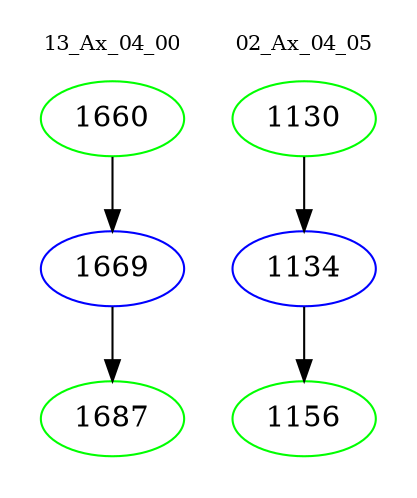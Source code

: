 digraph{
subgraph cluster_0 {
color = white
label = "13_Ax_04_00";
fontsize=10;
T0_1660 [label="1660", color="green"]
T0_1660 -> T0_1669 [color="black"]
T0_1669 [label="1669", color="blue"]
T0_1669 -> T0_1687 [color="black"]
T0_1687 [label="1687", color="green"]
}
subgraph cluster_1 {
color = white
label = "02_Ax_04_05";
fontsize=10;
T1_1130 [label="1130", color="green"]
T1_1130 -> T1_1134 [color="black"]
T1_1134 [label="1134", color="blue"]
T1_1134 -> T1_1156 [color="black"]
T1_1156 [label="1156", color="green"]
}
}
